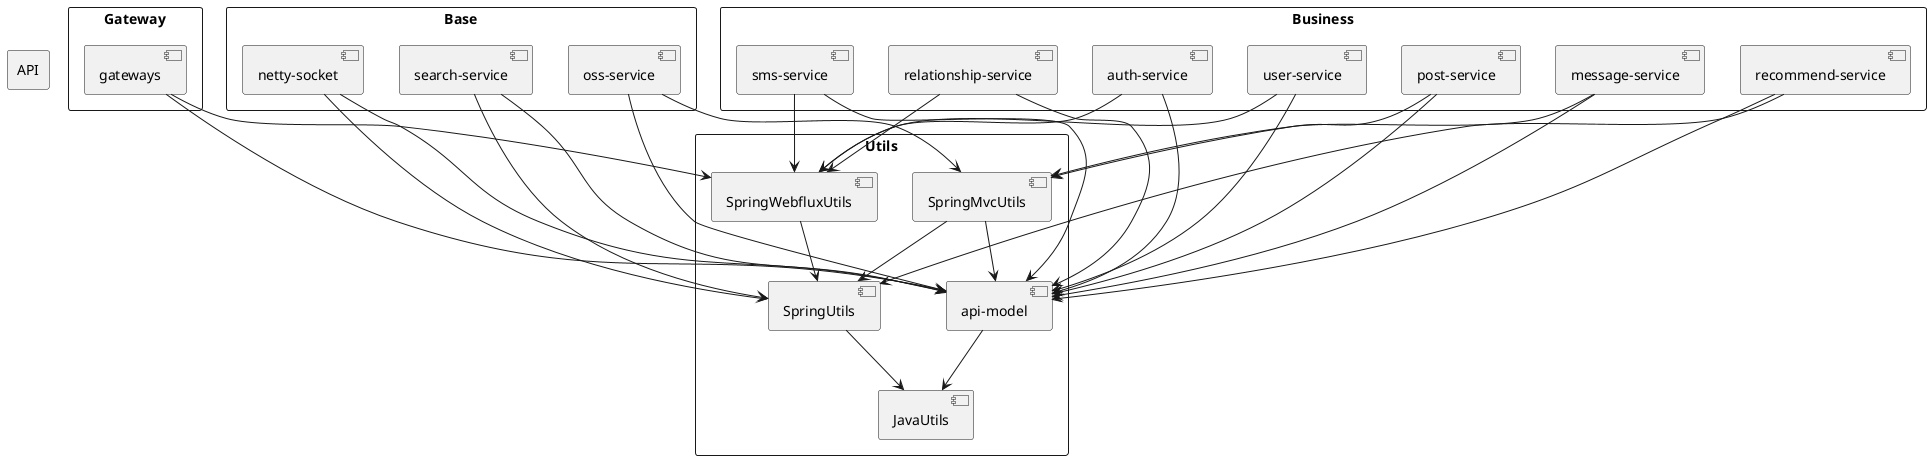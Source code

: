 @startuml
skinparam packageStyle rectangle

package "Utils" {
    [JavaUtils]
    [SpringUtils]
    [SpringMvcUtils]
    [SpringWebfluxUtils]

    [SpringUtils] --> [JavaUtils]
    [SpringMvcUtils] --> [SpringUtils]
    [SpringWebfluxUtils] --> [SpringUtils]
    [SpringMvcUtils] --> [api-model]
}

package "API" {
    [api-model]
    [api-model] --> [JavaUtils]
}

package "Gateway" {
    [gateways]
    [gateways] --> [SpringWebfluxUtils]
    [gateways] --> [api-model]
}

package "Base" {
    [netty-socket]
    [search-service]
    [oss-service]

    [netty-socket] --> [SpringUtils]
    [netty-socket] --> [api-model]
    [search-service] --> [SpringUtils]
    [search-service] --> [api-model]

    [oss-service] --> [SpringMvcUtils]
    [oss-service] --> [api-model]
}

package "Business" {
    [auth-service]
    [user-service]
    [sms-service]
    [message-service]
    [relationship-service]
    [post-service]

    [recommend-service]

    [auth-service] --> [SpringWebfluxUtils]
    [auth-service] --> [api-model]

    [user-service] --> [SpringWebfluxUtils]
    [user-service] --> [api-model]

    [sms-service] --> [SpringWebfluxUtils]
    [sms-service] --> [api-model]

    [message-service] --> [SpringMvcUtils]
    [message-service] --> [api-model]

    [relationship-service] --> [SpringWebfluxUtils]
    [relationship-service] --> [api-model]

    [post-service] --> [SpringMvcUtils]
    [post-service] --> [api-model]

    [recommend-service] --> [SpringUtils]
    [recommend-service] --> [api-model]
}

@enduml